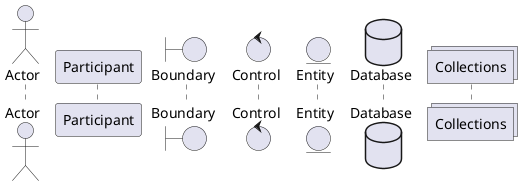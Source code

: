 @startuml

actor Actor
participant Participant
boundary Boundary
control Control
entity Entity
database Database
collections Collections

@enduml
